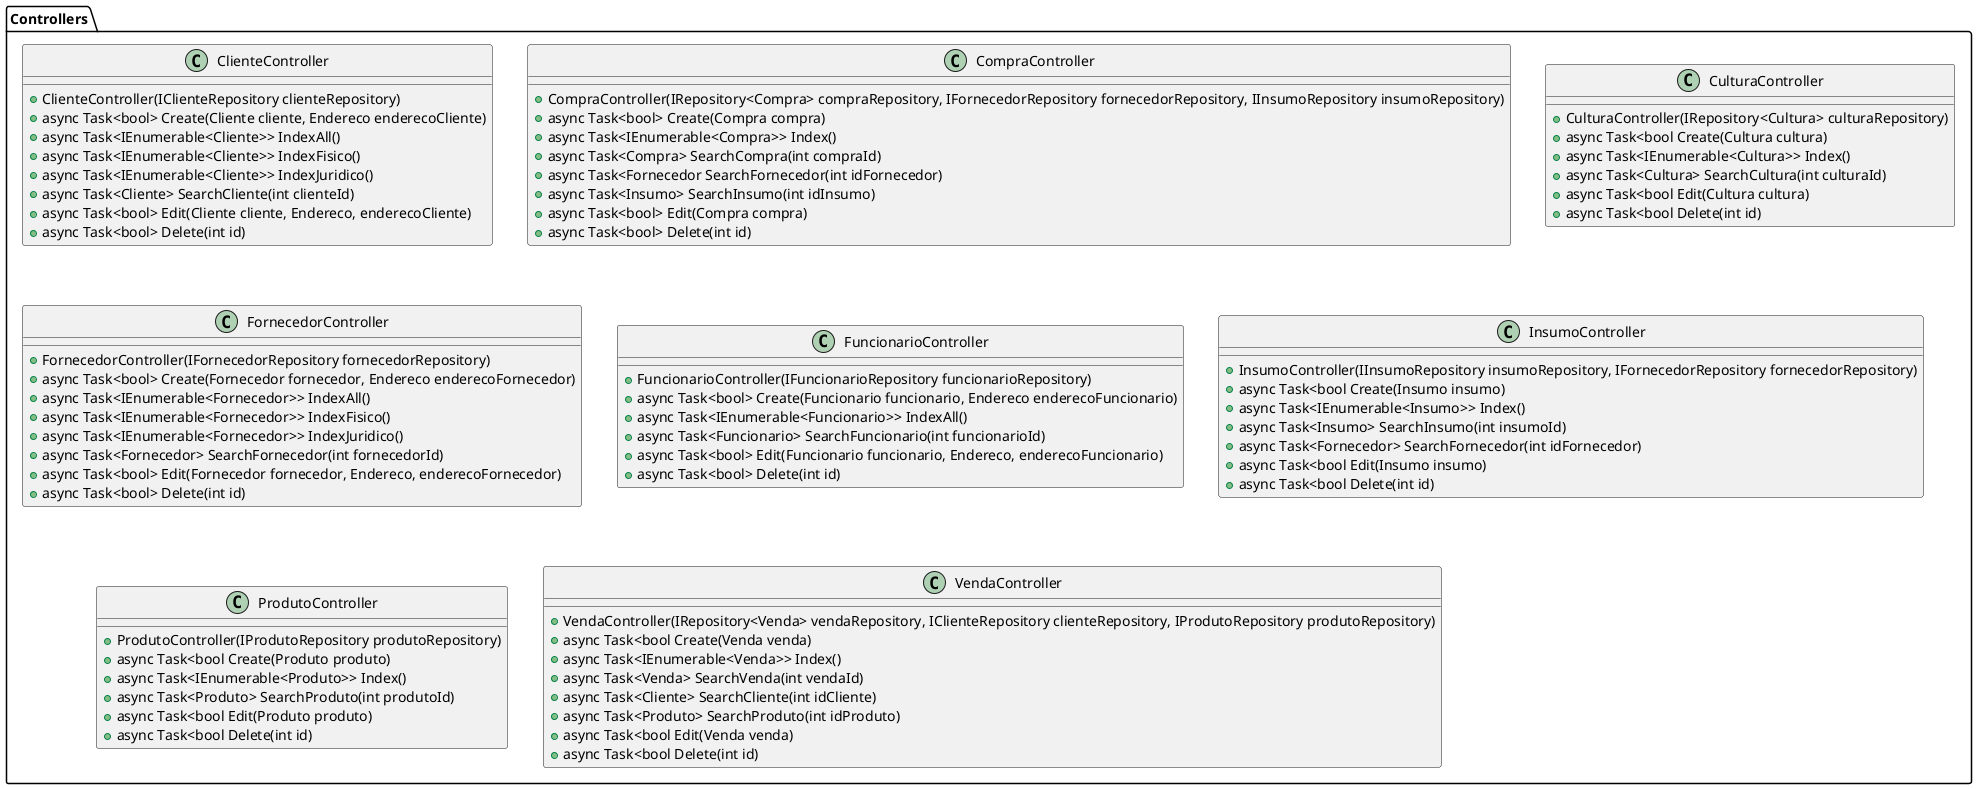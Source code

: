 ﻿@startuml

package Controllers
{
    class ClienteController
    {
        + ClienteController(IClienteRepository clienteRepository)
        + async Task<bool> Create(Cliente cliente, Endereco enderecoCliente)
        + async Task<IEnumerable<Cliente>> IndexAll()
        + async Task<IEnumerable<Cliente>> IndexFisico()
        + async Task<IEnumerable<Cliente>> IndexJuridico()
        + async Task<Cliente> SearchCliente(int clienteId)
        + async Task<bool> Edit(Cliente cliente, Endereco, enderecoCliente)
        + async Task<bool> Delete(int id)
    }

    class CompraController
    {
        + CompraController(IRepository<Compra> compraRepository, IFornecedorRepository fornecedorRepository, IInsumoRepository insumoRepository)
        + async Task<bool> Create(Compra compra)
        + async Task<IEnumerable<Compra>> Index()
        + async Task<Compra> SearchCompra(int compraId)
        + async Task<Fornecedor SearchFornecedor(int idFornecedor)
        + async Task<Insumo> SearchInsumo(int idInsumo)
        + async Task<bool> Edit(Compra compra)
        + async Task<bool> Delete(int id)
    }

    class CulturaController
    {
        + CulturaController(IRepository<Cultura> culturaRepository)
        + async Task<bool Create(Cultura cultura)
        + async Task<IEnumerable<Cultura>> Index()
        + async Task<Cultura> SearchCultura(int culturaId)
        + async Task<bool Edit(Cultura cultura)
        + async Task<bool Delete(int id)
    }

    class FornecedorController
    {
        + FornecedorController(IFornecedorRepository fornecedorRepository)
        + async Task<bool> Create(Fornecedor fornecedor, Endereco enderecoFornecedor)
        + async Task<IEnumerable<Fornecedor>> IndexAll()
        + async Task<IEnumerable<Fornecedor>> IndexFisico()
        + async Task<IEnumerable<Fornecedor>> IndexJuridico()
        + async Task<Fornecedor> SearchFornecedor(int fornecedorId)
        + async Task<bool> Edit(Fornecedor fornecedor, Endereco, enderecoFornecedor)
        + async Task<bool> Delete(int id)
    }

    class FuncionarioController
    {
        + FuncionarioController(IFuncionarioRepository funcionarioRepository)
        + async Task<bool> Create(Funcionario funcionario, Endereco enderecoFuncionario)
        + async Task<IEnumerable<Funcionario>> IndexAll()
        + async Task<Funcionario> SearchFuncionario(int funcionarioId)
        + async Task<bool> Edit(Funcionario funcionario, Endereco, enderecoFuncionario)
        + async Task<bool> Delete(int id)
    }

    class InsumoController
    {
        + InsumoController(IInsumoRepository insumoRepository, IFornecedorRepository fornecedorRepository)
        + async Task<bool Create(Insumo insumo)
        + async Task<IEnumerable<Insumo>> Index()
        + async Task<Insumo> SearchInsumo(int insumoId)
        + async Task<Fornecedor> SearchFornecedor(int idFornecedor)
        + async Task<bool Edit(Insumo insumo)
        + async Task<bool Delete(int id)
    }

    class ProdutoController
    {
        + ProdutoController(IProdutoRepository produtoRepository)
        + async Task<bool Create(Produto produto)
        + async Task<IEnumerable<Produto>> Index()
        + async Task<Produto> SearchProduto(int produtoId)
        + async Task<bool Edit(Produto produto)
        + async Task<bool Delete(int id)
    }

    class VendaController
        {
            + VendaController(IRepository<Venda> vendaRepository, IClienteRepository clienteRepository, IProdutoRepository produtoRepository)
            + async Task<bool Create(Venda venda)
            + async Task<IEnumerable<Venda>> Index()
            + async Task<Venda> SearchVenda(int vendaId)
            + async Task<Cliente> SearchCliente(int idCliente)
            + async Task<Produto> SearchProduto(int idProduto)
            + async Task<bool Edit(Venda venda)
            + async Task<bool Delete(int id)
        }
}

@enduml